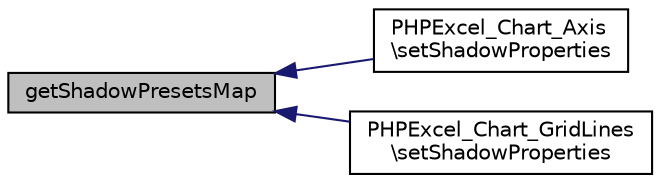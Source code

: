 digraph "getShadowPresetsMap"
{
  edge [fontname="Helvetica",fontsize="10",labelfontname="Helvetica",labelfontsize="10"];
  node [fontname="Helvetica",fontsize="10",shape=record];
  rankdir="LR";
  Node30 [label="getShadowPresetsMap",height=0.2,width=0.4,color="black", fillcolor="grey75", style="filled", fontcolor="black"];
  Node30 -> Node31 [dir="back",color="midnightblue",fontsize="10",style="solid",fontname="Helvetica"];
  Node31 [label="PHPExcel_Chart_Axis\l\\setShadowProperties",height=0.2,width=0.4,color="black", fillcolor="white", style="filled",URL="$class_p_h_p_excel___chart___axis.html#a7b5e7738f6f9043a714a35d2ba1aef6c"];
  Node30 -> Node32 [dir="back",color="midnightblue",fontsize="10",style="solid",fontname="Helvetica"];
  Node32 [label="PHPExcel_Chart_GridLines\l\\setShadowProperties",height=0.2,width=0.4,color="black", fillcolor="white", style="filled",URL="$class_p_h_p_excel___chart___grid_lines.html#a7b5e7738f6f9043a714a35d2ba1aef6c"];
}
